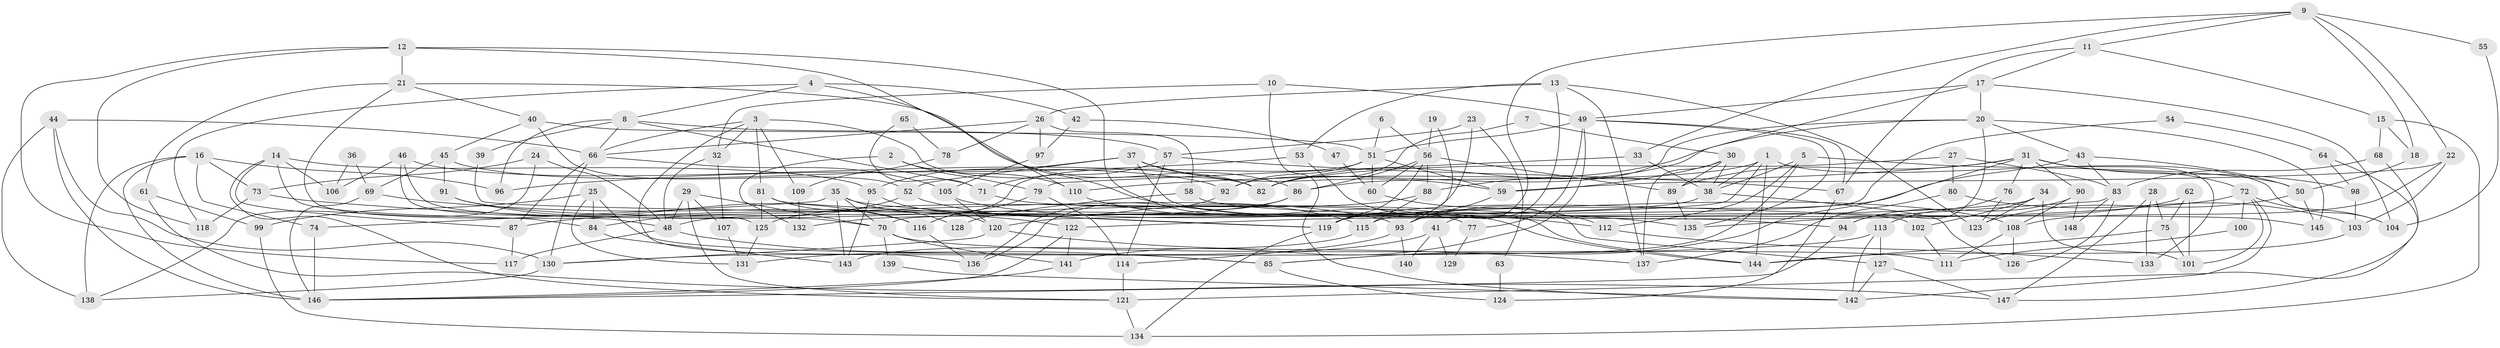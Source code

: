 // coarse degree distribution, {5: 0.12380952380952381, 13: 0.009523809523809525, 8: 0.047619047619047616, 15: 0.009523809523809525, 4: 0.2857142857142857, 6: 0.0761904761904762, 7: 0.0380952380952381, 12: 0.009523809523809525, 11: 0.01904761904761905, 2: 0.08571428571428572, 3: 0.29523809523809524}
// Generated by graph-tools (version 1.1) at 2025/51/03/04/25 22:51:19]
// undirected, 148 vertices, 296 edges
graph export_dot {
  node [color=gray90,style=filled];
  1;
  2;
  3;
  4;
  5;
  6;
  7;
  8;
  9;
  10;
  11;
  12;
  13;
  14;
  15;
  16;
  17;
  18;
  19;
  20;
  21;
  22;
  23;
  24;
  25;
  26;
  27;
  28;
  29;
  30;
  31;
  32;
  33;
  34;
  35;
  36;
  37;
  38;
  39;
  40;
  41;
  42;
  43;
  44;
  45;
  46;
  47;
  48;
  49;
  50;
  51;
  52;
  53;
  54;
  55;
  56;
  57;
  58;
  59;
  60;
  61;
  62;
  63;
  64;
  65;
  66;
  67;
  68;
  69;
  70;
  71;
  72;
  73;
  74;
  75;
  76;
  77;
  78;
  79;
  80;
  81;
  82;
  83;
  84;
  85;
  86;
  87;
  88;
  89;
  90;
  91;
  92;
  93;
  94;
  95;
  96;
  97;
  98;
  99;
  100;
  101;
  102;
  103;
  104;
  105;
  106;
  107;
  108;
  109;
  110;
  111;
  112;
  113;
  114;
  115;
  116;
  117;
  118;
  119;
  120;
  121;
  122;
  123;
  124;
  125;
  126;
  127;
  128;
  129;
  130;
  131;
  132;
  133;
  134;
  135;
  136;
  137;
  138;
  139;
  140;
  141;
  142;
  143;
  144;
  145;
  146;
  147;
  148;
  1 -- 86;
  1 -- 38;
  1 -- 104;
  1 -- 120;
  1 -- 144;
  2 -- 110;
  2 -- 79;
  2 -- 132;
  3 -- 66;
  3 -- 81;
  3 -- 32;
  3 -- 82;
  3 -- 109;
  3 -- 136;
  4 -- 112;
  4 -- 118;
  4 -- 8;
  4 -- 42;
  5 -- 85;
  5 -- 38;
  5 -- 50;
  5 -- 112;
  6 -- 51;
  6 -- 56;
  7 -- 82;
  7 -- 30;
  8 -- 66;
  8 -- 39;
  8 -- 57;
  8 -- 71;
  8 -- 96;
  9 -- 18;
  9 -- 93;
  9 -- 11;
  9 -- 22;
  9 -- 33;
  9 -- 55;
  10 -- 49;
  10 -- 32;
  10 -- 142;
  11 -- 17;
  11 -- 15;
  11 -- 67;
  12 -- 21;
  12 -- 144;
  12 -- 110;
  12 -- 117;
  12 -- 118;
  13 -- 123;
  13 -- 137;
  13 -- 26;
  13 -- 41;
  13 -- 53;
  14 -- 95;
  14 -- 121;
  14 -- 84;
  14 -- 87;
  14 -- 106;
  15 -- 134;
  15 -- 18;
  15 -- 68;
  16 -- 146;
  16 -- 138;
  16 -- 73;
  16 -- 74;
  16 -- 96;
  17 -- 20;
  17 -- 49;
  17 -- 88;
  17 -- 104;
  18 -- 50;
  19 -- 56;
  19 -- 93;
  20 -- 43;
  20 -- 82;
  20 -- 92;
  20 -- 94;
  20 -- 145;
  21 -- 40;
  21 -- 86;
  21 -- 48;
  21 -- 61;
  22 -- 59;
  22 -- 103;
  22 -- 108;
  23 -- 119;
  23 -- 57;
  23 -- 63;
  24 -- 73;
  24 -- 48;
  24 -- 138;
  25 -- 131;
  25 -- 84;
  25 -- 85;
  25 -- 99;
  26 -- 66;
  26 -- 58;
  26 -- 78;
  26 -- 97;
  27 -- 82;
  27 -- 80;
  27 -- 83;
  28 -- 133;
  28 -- 75;
  28 -- 147;
  29 -- 48;
  29 -- 121;
  29 -- 70;
  29 -- 107;
  30 -- 89;
  30 -- 38;
  30 -- 59;
  30 -- 137;
  31 -- 85;
  31 -- 72;
  31 -- 76;
  31 -- 89;
  31 -- 90;
  31 -- 98;
  31 -- 110;
  31 -- 133;
  32 -- 48;
  32 -- 107;
  33 -- 38;
  33 -- 79;
  34 -- 101;
  34 -- 122;
  34 -- 102;
  34 -- 123;
  35 -- 70;
  35 -- 74;
  35 -- 119;
  35 -- 128;
  35 -- 143;
  36 -- 69;
  36 -- 106;
  37 -- 102;
  37 -- 95;
  37 -- 52;
  37 -- 59;
  37 -- 82;
  38 -- 126;
  38 -- 48;
  39 -- 94;
  40 -- 45;
  40 -- 52;
  40 -- 51;
  41 -- 131;
  41 -- 129;
  41 -- 140;
  42 -- 97;
  42 -- 47;
  43 -- 50;
  43 -- 115;
  43 -- 83;
  44 -- 66;
  44 -- 138;
  44 -- 130;
  44 -- 146;
  45 -- 91;
  45 -- 92;
  45 -- 69;
  46 -- 82;
  46 -- 70;
  46 -- 106;
  46 -- 125;
  47 -- 60;
  48 -- 117;
  48 -- 85;
  49 -- 51;
  49 -- 67;
  49 -- 77;
  49 -- 135;
  49 -- 141;
  50 -- 123;
  50 -- 145;
  51 -- 59;
  51 -- 60;
  51 -- 92;
  51 -- 116;
  52 -- 84;
  52 -- 115;
  53 -- 96;
  53 -- 127;
  54 -- 64;
  54 -- 70;
  55 -- 104;
  56 -- 89;
  56 -- 88;
  56 -- 60;
  56 -- 86;
  56 -- 119;
  57 -- 114;
  57 -- 67;
  57 -- 71;
  58 -- 145;
  58 -- 128;
  59 -- 93;
  60 -- 112;
  61 -- 147;
  61 -- 99;
  62 -- 119;
  62 -- 101;
  62 -- 75;
  63 -- 124;
  64 -- 147;
  64 -- 98;
  65 -- 71;
  65 -- 78;
  66 -- 87;
  66 -- 105;
  66 -- 130;
  67 -- 124;
  68 -- 83;
  68 -- 121;
  69 -- 122;
  69 -- 146;
  70 -- 141;
  70 -- 111;
  70 -- 139;
  71 -- 77;
  72 -- 142;
  72 -- 104;
  72 -- 87;
  72 -- 100;
  72 -- 101;
  73 -- 135;
  73 -- 118;
  74 -- 146;
  75 -- 144;
  75 -- 101;
  76 -- 113;
  76 -- 123;
  77 -- 129;
  78 -- 109;
  79 -- 116;
  79 -- 114;
  80 -- 103;
  80 -- 137;
  81 -- 116;
  81 -- 119;
  81 -- 125;
  83 -- 126;
  83 -- 135;
  83 -- 148;
  84 -- 143;
  85 -- 124;
  86 -- 136;
  86 -- 132;
  87 -- 117;
  88 -- 125;
  88 -- 115;
  89 -- 135;
  90 -- 94;
  90 -- 108;
  90 -- 148;
  91 -- 93;
  91 -- 116;
  92 -- 136;
  93 -- 114;
  93 -- 140;
  94 -- 146;
  95 -- 143;
  95 -- 120;
  97 -- 105;
  98 -- 103;
  99 -- 134;
  100 -- 111;
  102 -- 111;
  103 -- 144;
  105 -- 108;
  105 -- 120;
  107 -- 131;
  108 -- 111;
  108 -- 126;
  109 -- 132;
  110 -- 144;
  112 -- 133;
  113 -- 142;
  113 -- 130;
  113 -- 127;
  114 -- 121;
  115 -- 143;
  116 -- 136;
  119 -- 134;
  120 -- 130;
  120 -- 137;
  121 -- 134;
  122 -- 146;
  122 -- 141;
  125 -- 131;
  127 -- 142;
  127 -- 147;
  130 -- 138;
  139 -- 142;
  141 -- 146;
}
